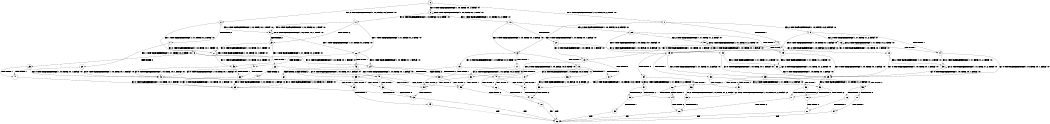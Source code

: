 digraph BCG {
size = "7, 10.5";
center = TRUE;
node [shape = circle];
0 [peripheries = 2];
0 -> 1 [label = "EX !1 !ATOMIC_EXCH_BRANCH (1, +1, TRUE, +0, 2, TRUE) !:0:"];
0 -> 2 [label = "EX !2 !ATOMIC_EXCH_BRANCH (1, +0, FALSE, +0, 3, TRUE) !:0:"];
0 -> 3 [label = "EX !0 !ATOMIC_EXCH_BRANCH (1, +0, TRUE, +0, 1, TRUE) !:0:"];
1 -> 4 [label = "TERMINATE !1"];
1 -> 5 [label = "EX !2 !ATOMIC_EXCH_BRANCH (1, +0, FALSE, +0, 3, FALSE) !:0:"];
1 -> 6 [label = "EX !0 !ATOMIC_EXCH_BRANCH (1, +0, TRUE, +0, 1, FALSE) !:0:"];
2 -> 7 [label = "TERMINATE !2"];
2 -> 8 [label = "EX !1 !ATOMIC_EXCH_BRANCH (1, +1, TRUE, +0, 2, TRUE) !:0:"];
2 -> 9 [label = "EX !0 !ATOMIC_EXCH_BRANCH (1, +0, TRUE, +0, 1, TRUE) !:0:"];
3 -> 10 [label = "EX !1 !ATOMIC_EXCH_BRANCH (1, +1, TRUE, +0, 2, TRUE) !:0:"];
3 -> 11 [label = "EX !2 !ATOMIC_EXCH_BRANCH (1, +0, FALSE, +0, 3, TRUE) !:0:"];
3 -> 3 [label = "EX !0 !ATOMIC_EXCH_BRANCH (1, +0, TRUE, +0, 1, TRUE) !:0:"];
4 -> 12 [label = "EX !2 !ATOMIC_EXCH_BRANCH (1, +0, FALSE, +0, 3, FALSE) !:0:"];
4 -> 13 [label = "EX !0 !ATOMIC_EXCH_BRANCH (1, +0, TRUE, +0, 1, FALSE) !:0:"];
5 -> 14 [label = "TERMINATE !1"];
5 -> 15 [label = "EX !0 !ATOMIC_EXCH_BRANCH (1, +0, TRUE, +0, 1, FALSE) !:0:"];
5 -> 16 [label = "EX !2 !ATOMIC_EXCH_BRANCH (1, +1, TRUE, +1, 2, TRUE) !:0:"];
6 -> 17 [label = "TERMINATE !1"];
6 -> 18 [label = "TERMINATE !0"];
6 -> 19 [label = "EX !2 !ATOMIC_EXCH_BRANCH (1, +0, FALSE, +0, 3, TRUE) !:0:"];
7 -> 20 [label = "EX !1 !ATOMIC_EXCH_BRANCH (1, +1, TRUE, +0, 2, TRUE) !:0:"];
7 -> 21 [label = "EX !0 !ATOMIC_EXCH_BRANCH (1, +0, TRUE, +0, 1, TRUE) !:0:"];
8 -> 22 [label = "TERMINATE !1"];
8 -> 23 [label = "TERMINATE !2"];
8 -> 24 [label = "EX !0 !ATOMIC_EXCH_BRANCH (1, +0, TRUE, +0, 1, FALSE) !:0:"];
9 -> 25 [label = "TERMINATE !2"];
9 -> 26 [label = "EX !1 !ATOMIC_EXCH_BRANCH (1, +1, TRUE, +0, 2, TRUE) !:0:"];
9 -> 9 [label = "EX !0 !ATOMIC_EXCH_BRANCH (1, +0, TRUE, +0, 1, TRUE) !:0:"];
10 -> 27 [label = "TERMINATE !1"];
10 -> 28 [label = "EX !2 !ATOMIC_EXCH_BRANCH (1, +0, FALSE, +0, 3, FALSE) !:0:"];
10 -> 6 [label = "EX !0 !ATOMIC_EXCH_BRANCH (1, +0, TRUE, +0, 1, FALSE) !:0:"];
11 -> 25 [label = "TERMINATE !2"];
11 -> 26 [label = "EX !1 !ATOMIC_EXCH_BRANCH (1, +1, TRUE, +0, 2, TRUE) !:0:"];
11 -> 9 [label = "EX !0 !ATOMIC_EXCH_BRANCH (1, +0, TRUE, +0, 1, TRUE) !:0:"];
12 -> 29 [label = "EX !0 !ATOMIC_EXCH_BRANCH (1, +0, TRUE, +0, 1, FALSE) !:0:"];
12 -> 30 [label = "EX !2 !ATOMIC_EXCH_BRANCH (1, +1, TRUE, +1, 2, TRUE) !:0:"];
13 -> 31 [label = "TERMINATE !0"];
13 -> 32 [label = "EX !2 !ATOMIC_EXCH_BRANCH (1, +0, FALSE, +0, 3, TRUE) !:0:"];
14 -> 29 [label = "EX !0 !ATOMIC_EXCH_BRANCH (1, +0, TRUE, +0, 1, FALSE) !:0:"];
14 -> 30 [label = "EX !2 !ATOMIC_EXCH_BRANCH (1, +1, TRUE, +1, 2, TRUE) !:0:"];
15 -> 33 [label = "TERMINATE !1"];
15 -> 34 [label = "TERMINATE !0"];
15 -> 35 [label = "EX !2 !ATOMIC_EXCH_BRANCH (1, +1, TRUE, +1, 2, FALSE) !:0:"];
16 -> 14 [label = "TERMINATE !1"];
16 -> 15 [label = "EX !0 !ATOMIC_EXCH_BRANCH (1, +0, TRUE, +0, 1, FALSE) !:0:"];
16 -> 16 [label = "EX !2 !ATOMIC_EXCH_BRANCH (1, +1, TRUE, +1, 2, TRUE) !:0:"];
17 -> 31 [label = "TERMINATE !0"];
17 -> 32 [label = "EX !2 !ATOMIC_EXCH_BRANCH (1, +0, FALSE, +0, 3, TRUE) !:0:"];
18 -> 36 [label = "TERMINATE !1"];
18 -> 37 [label = "EX !2 !ATOMIC_EXCH_BRANCH (1, +0, FALSE, +0, 3, TRUE) !:1:"];
19 -> 38 [label = "TERMINATE !1"];
19 -> 39 [label = "TERMINATE !2"];
19 -> 40 [label = "TERMINATE !0"];
20 -> 41 [label = "TERMINATE !1"];
20 -> 42 [label = "EX !0 !ATOMIC_EXCH_BRANCH (1, +0, TRUE, +0, 1, FALSE) !:0:"];
21 -> 43 [label = "EX !1 !ATOMIC_EXCH_BRANCH (1, +1, TRUE, +0, 2, TRUE) !:0:"];
21 -> 21 [label = "EX !0 !ATOMIC_EXCH_BRANCH (1, +0, TRUE, +0, 1, TRUE) !:0:"];
22 -> 44 [label = "TERMINATE !2"];
22 -> 45 [label = "EX !0 !ATOMIC_EXCH_BRANCH (1, +0, TRUE, +0, 1, FALSE) !:0:"];
23 -> 41 [label = "TERMINATE !1"];
23 -> 42 [label = "EX !0 !ATOMIC_EXCH_BRANCH (1, +0, TRUE, +0, 1, FALSE) !:0:"];
24 -> 38 [label = "TERMINATE !1"];
24 -> 39 [label = "TERMINATE !2"];
24 -> 40 [label = "TERMINATE !0"];
25 -> 43 [label = "EX !1 !ATOMIC_EXCH_BRANCH (1, +1, TRUE, +0, 2, TRUE) !:0:"];
25 -> 21 [label = "EX !0 !ATOMIC_EXCH_BRANCH (1, +0, TRUE, +0, 1, TRUE) !:0:"];
26 -> 46 [label = "TERMINATE !1"];
26 -> 47 [label = "TERMINATE !2"];
26 -> 24 [label = "EX !0 !ATOMIC_EXCH_BRANCH (1, +0, TRUE, +0, 1, FALSE) !:0:"];
27 -> 48 [label = "EX !2 !ATOMIC_EXCH_BRANCH (1, +0, FALSE, +0, 3, FALSE) !:0:"];
27 -> 13 [label = "EX !0 !ATOMIC_EXCH_BRANCH (1, +0, TRUE, +0, 1, FALSE) !:0:"];
28 -> 49 [label = "TERMINATE !1"];
28 -> 50 [label = "EX !2 !ATOMIC_EXCH_BRANCH (1, +1, TRUE, +1, 2, TRUE) !:0:"];
28 -> 15 [label = "EX !0 !ATOMIC_EXCH_BRANCH (1, +0, TRUE, +0, 1, FALSE) !:0:"];
29 -> 51 [label = "TERMINATE !0"];
29 -> 52 [label = "EX !2 !ATOMIC_EXCH_BRANCH (1, +1, TRUE, +1, 2, FALSE) !:0:"];
30 -> 29 [label = "EX !0 !ATOMIC_EXCH_BRANCH (1, +0, TRUE, +0, 1, FALSE) !:0:"];
30 -> 30 [label = "EX !2 !ATOMIC_EXCH_BRANCH (1, +1, TRUE, +1, 2, TRUE) !:0:"];
31 -> 53 [label = "EX !2 !ATOMIC_EXCH_BRANCH (1, +0, FALSE, +0, 3, TRUE) !:2:"];
32 -> 54 [label = "TERMINATE !2"];
32 -> 55 [label = "TERMINATE !0"];
33 -> 51 [label = "TERMINATE !0"];
33 -> 52 [label = "EX !2 !ATOMIC_EXCH_BRANCH (1, +1, TRUE, +1, 2, FALSE) !:0:"];
34 -> 56 [label = "TERMINATE !1"];
34 -> 57 [label = "EX !2 !ATOMIC_EXCH_BRANCH (1, +1, TRUE, +1, 2, FALSE) !:1:"];
35 -> 58 [label = "TERMINATE !1"];
35 -> 59 [label = "TERMINATE !2"];
35 -> 60 [label = "TERMINATE !0"];
36 -> 53 [label = "EX !2 !ATOMIC_EXCH_BRANCH (1, +0, FALSE, +0, 3, TRUE) !:2:"];
37 -> 61 [label = "TERMINATE !1"];
37 -> 62 [label = "TERMINATE !2"];
38 -> 54 [label = "TERMINATE !2"];
38 -> 55 [label = "TERMINATE !0"];
39 -> 63 [label = "TERMINATE !1"];
39 -> 64 [label = "TERMINATE !0"];
40 -> 61 [label = "TERMINATE !1"];
40 -> 62 [label = "TERMINATE !2"];
41 -> 65 [label = "EX !0 !ATOMIC_EXCH_BRANCH (1, +0, TRUE, +0, 1, FALSE) !:0:"];
42 -> 63 [label = "TERMINATE !1"];
42 -> 64 [label = "TERMINATE !0"];
43 -> 66 [label = "TERMINATE !1"];
43 -> 42 [label = "EX !0 !ATOMIC_EXCH_BRANCH (1, +0, TRUE, +0, 1, FALSE) !:0:"];
44 -> 65 [label = "EX !0 !ATOMIC_EXCH_BRANCH (1, +0, TRUE, +0, 1, FALSE) !:0:"];
45 -> 54 [label = "TERMINATE !2"];
45 -> 55 [label = "TERMINATE !0"];
46 -> 67 [label = "TERMINATE !2"];
46 -> 45 [label = "EX !0 !ATOMIC_EXCH_BRANCH (1, +0, TRUE, +0, 1, FALSE) !:0:"];
47 -> 66 [label = "TERMINATE !1"];
47 -> 42 [label = "EX !0 !ATOMIC_EXCH_BRANCH (1, +0, TRUE, +0, 1, FALSE) !:0:"];
48 -> 68 [label = "EX !2 !ATOMIC_EXCH_BRANCH (1, +1, TRUE, +1, 2, TRUE) !:0:"];
48 -> 29 [label = "EX !0 !ATOMIC_EXCH_BRANCH (1, +0, TRUE, +0, 1, FALSE) !:0:"];
49 -> 68 [label = "EX !2 !ATOMIC_EXCH_BRANCH (1, +1, TRUE, +1, 2, TRUE) !:0:"];
49 -> 29 [label = "EX !0 !ATOMIC_EXCH_BRANCH (1, +0, TRUE, +0, 1, FALSE) !:0:"];
50 -> 49 [label = "TERMINATE !1"];
50 -> 50 [label = "EX !2 !ATOMIC_EXCH_BRANCH (1, +1, TRUE, +1, 2, TRUE) !:0:"];
50 -> 15 [label = "EX !0 !ATOMIC_EXCH_BRANCH (1, +0, TRUE, +0, 1, FALSE) !:0:"];
51 -> 69 [label = "EX !2 !ATOMIC_EXCH_BRANCH (1, +1, TRUE, +1, 2, FALSE) !:2:"];
52 -> 70 [label = "TERMINATE !2"];
52 -> 71 [label = "TERMINATE !0"];
53 -> 72 [label = "TERMINATE !2"];
54 -> 73 [label = "TERMINATE !0"];
55 -> 72 [label = "TERMINATE !2"];
56 -> 69 [label = "EX !2 !ATOMIC_EXCH_BRANCH (1, +1, TRUE, +1, 2, FALSE) !:2:"];
57 -> 74 [label = "TERMINATE !1"];
57 -> 75 [label = "TERMINATE !2"];
58 -> 70 [label = "TERMINATE !2"];
58 -> 71 [label = "TERMINATE !0"];
59 -> 76 [label = "TERMINATE !1"];
59 -> 77 [label = "TERMINATE !0"];
60 -> 74 [label = "TERMINATE !1"];
60 -> 75 [label = "TERMINATE !2"];
61 -> 72 [label = "TERMINATE !2"];
62 -> 78 [label = "TERMINATE !1"];
63 -> 73 [label = "TERMINATE !0"];
64 -> 79 [label = "TERMINATE !1"];
65 -> 73 [label = "TERMINATE !0"];
66 -> 65 [label = "EX !0 !ATOMIC_EXCH_BRANCH (1, +0, TRUE, +0, 1, FALSE) !:0:"];
67 -> 65 [label = "EX !0 !ATOMIC_EXCH_BRANCH (1, +0, TRUE, +0, 1, FALSE) !:0:"];
68 -> 68 [label = "EX !2 !ATOMIC_EXCH_BRANCH (1, +1, TRUE, +1, 2, TRUE) !:0:"];
68 -> 29 [label = "EX !0 !ATOMIC_EXCH_BRANCH (1, +0, TRUE, +0, 1, FALSE) !:0:"];
69 -> 80 [label = "TERMINATE !2"];
70 -> 81 [label = "TERMINATE !0"];
71 -> 80 [label = "TERMINATE !2"];
72 -> 82 [label = "exit"];
73 -> 82 [label = "exit"];
74 -> 80 [label = "TERMINATE !2"];
75 -> 83 [label = "TERMINATE !1"];
76 -> 81 [label = "TERMINATE !0"];
77 -> 84 [label = "TERMINATE !1"];
78 -> 82 [label = "exit"];
79 -> 82 [label = "exit"];
80 -> 82 [label = "exit"];
81 -> 82 [label = "exit"];
83 -> 82 [label = "exit"];
84 -> 82 [label = "exit"];
}
